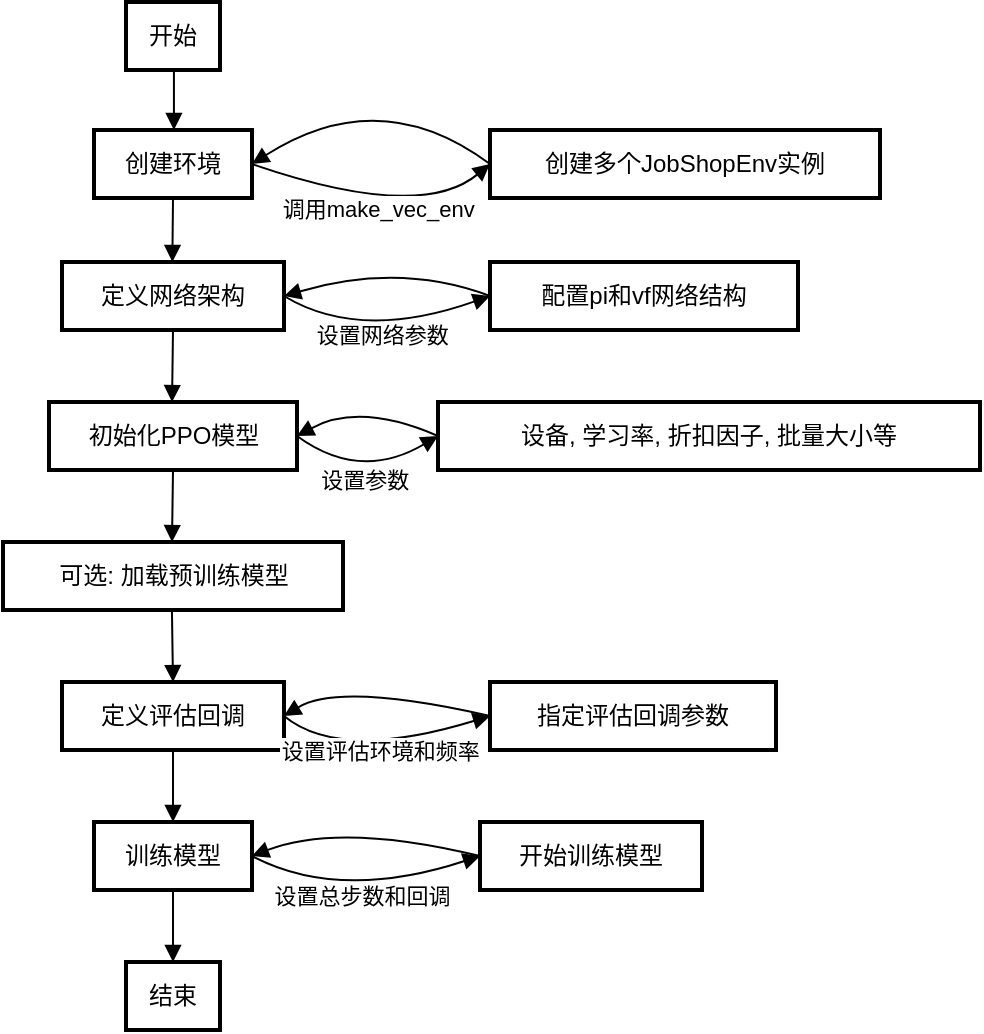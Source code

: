 <mxfile version="24.0.2" type="github">
  <diagram name="第 1 页" id="WZUUEtEiYAOvaGIoUnwS">
    <mxGraphModel dx="1060" dy="673" grid="1" gridSize="10" guides="1" tooltips="1" connect="1" arrows="1" fold="1" page="1" pageScale="1" pageWidth="827" pageHeight="1169" math="0" shadow="0">
      <root>
        <mxCell id="0" />
        <mxCell id="1" parent="0" />
        <mxCell id="pIG3mD20uddqKCPywI0W-1" value="开始" style="whiteSpace=wrap;strokeWidth=2;" vertex="1" parent="1">
          <mxGeometry x="373" y="40" width="47" height="34" as="geometry" />
        </mxCell>
        <mxCell id="pIG3mD20uddqKCPywI0W-2" value="创建环境" style="whiteSpace=wrap;strokeWidth=2;" vertex="1" parent="1">
          <mxGeometry x="357" y="104" width="79" height="34" as="geometry" />
        </mxCell>
        <mxCell id="pIG3mD20uddqKCPywI0W-3" value="定义网络架构" style="whiteSpace=wrap;strokeWidth=2;" vertex="1" parent="1">
          <mxGeometry x="341" y="170" width="111" height="34" as="geometry" />
        </mxCell>
        <mxCell id="pIG3mD20uddqKCPywI0W-4" value="初始化PPO模型" style="whiteSpace=wrap;strokeWidth=2;" vertex="1" parent="1">
          <mxGeometry x="334.5" y="240" width="124" height="34" as="geometry" />
        </mxCell>
        <mxCell id="pIG3mD20uddqKCPywI0W-5" value="可选: 加载预训练模型" style="whiteSpace=wrap;strokeWidth=2;" vertex="1" parent="1">
          <mxGeometry x="311.5" y="310" width="170" height="34" as="geometry" />
        </mxCell>
        <mxCell id="pIG3mD20uddqKCPywI0W-6" value="定义评估回调" style="whiteSpace=wrap;strokeWidth=2;" vertex="1" parent="1">
          <mxGeometry x="341" y="380" width="111" height="34" as="geometry" />
        </mxCell>
        <mxCell id="pIG3mD20uddqKCPywI0W-7" value="训练模型" style="whiteSpace=wrap;strokeWidth=2;" vertex="1" parent="1">
          <mxGeometry x="357" y="450" width="79" height="34" as="geometry" />
        </mxCell>
        <mxCell id="pIG3mD20uddqKCPywI0W-8" value="结束" style="whiteSpace=wrap;strokeWidth=2;" vertex="1" parent="1">
          <mxGeometry x="373" y="520" width="47" height="34" as="geometry" />
        </mxCell>
        <mxCell id="pIG3mD20uddqKCPywI0W-9" value="创建多个JobShopEnv实例" style="whiteSpace=wrap;strokeWidth=2;" vertex="1" parent="1">
          <mxGeometry x="555" y="104" width="195" height="34" as="geometry" />
        </mxCell>
        <mxCell id="pIG3mD20uddqKCPywI0W-10" value="配置pi和vf网络结构" style="whiteSpace=wrap;strokeWidth=2;" vertex="1" parent="1">
          <mxGeometry x="555" y="170" width="154" height="34" as="geometry" />
        </mxCell>
        <mxCell id="pIG3mD20uddqKCPywI0W-11" value="设备, 学习率, 折扣因子, 批量大小等" style="whiteSpace=wrap;strokeWidth=2;" vertex="1" parent="1">
          <mxGeometry x="529" y="240" width="271" height="34" as="geometry" />
        </mxCell>
        <mxCell id="pIG3mD20uddqKCPywI0W-12" value="指定评估回调参数" style="whiteSpace=wrap;strokeWidth=2;" vertex="1" parent="1">
          <mxGeometry x="555" y="380" width="143" height="34" as="geometry" />
        </mxCell>
        <mxCell id="pIG3mD20uddqKCPywI0W-13" value="开始训练模型" style="whiteSpace=wrap;strokeWidth=2;" vertex="1" parent="1">
          <mxGeometry x="550" y="450" width="111" height="34" as="geometry" />
        </mxCell>
        <mxCell id="pIG3mD20uddqKCPywI0W-14" value="" style="curved=1;startArrow=none;endArrow=block;exitX=0.51;exitY=0.985;entryX=0.506;entryY=-0.015;rounded=0;" edge="1" parent="1" source="pIG3mD20uddqKCPywI0W-1" target="pIG3mD20uddqKCPywI0W-2">
          <mxGeometry relative="1" as="geometry">
            <Array as="points" />
          </mxGeometry>
        </mxCell>
        <mxCell id="pIG3mD20uddqKCPywI0W-15" value="" style="curved=1;startArrow=none;endArrow=block;exitX=0.5;exitY=1;entryX=0.497;entryY=-0.015;rounded=0;exitDx=0;exitDy=0;" edge="1" parent="1" source="pIG3mD20uddqKCPywI0W-2" target="pIG3mD20uddqKCPywI0W-3">
          <mxGeometry relative="1" as="geometry">
            <Array as="points" />
          </mxGeometry>
        </mxCell>
        <mxCell id="pIG3mD20uddqKCPywI0W-16" value="" style="curved=0;startArrow=none;endArrow=block;exitX=0.5;exitY=1;entryX=0.496;entryY=-0.015;rounded=0;exitDx=0;exitDy=0;" edge="1" parent="1" source="pIG3mD20uddqKCPywI0W-3" target="pIG3mD20uddqKCPywI0W-4">
          <mxGeometry relative="1" as="geometry">
            <Array as="points" />
          </mxGeometry>
        </mxCell>
        <mxCell id="pIG3mD20uddqKCPywI0W-17" value="" style="curved=0;startArrow=none;endArrow=block;entryX=0.497;entryY=-0.015;rounded=0;exitX=0.5;exitY=1;exitDx=0;exitDy=0;" edge="1" parent="1" source="pIG3mD20uddqKCPywI0W-4" target="pIG3mD20uddqKCPywI0W-5">
          <mxGeometry relative="1" as="geometry">
            <Array as="points" />
            <mxPoint x="396" y="350" as="sourcePoint" />
          </mxGeometry>
        </mxCell>
        <mxCell id="pIG3mD20uddqKCPywI0W-18" value="" style="curved=1;startArrow=none;endArrow=block;exitX=0.497;exitY=0.971;entryX=0.5;entryY=0;rounded=0;" edge="1" parent="1" source="pIG3mD20uddqKCPywI0W-5" target="pIG3mD20uddqKCPywI0W-6">
          <mxGeometry relative="1" as="geometry">
            <Array as="points" />
          </mxGeometry>
        </mxCell>
        <mxCell id="pIG3mD20uddqKCPywI0W-19" value="" style="curved=1;startArrow=none;endArrow=block;exitX=0.5;exitY=1;entryX=0.5;entryY=0;rounded=0;exitDx=0;exitDy=0;" edge="1" parent="1" source="pIG3mD20uddqKCPywI0W-6" target="pIG3mD20uddqKCPywI0W-7">
          <mxGeometry relative="1" as="geometry">
            <Array as="points" />
          </mxGeometry>
        </mxCell>
        <mxCell id="pIG3mD20uddqKCPywI0W-20" value="" style="curved=1;startArrow=none;endArrow=block;exitX=0.5;exitY=1;entryX=0.5;entryY=0;rounded=0;exitDx=0;exitDy=0;" edge="1" parent="1" source="pIG3mD20uddqKCPywI0W-7" target="pIG3mD20uddqKCPywI0W-8">
          <mxGeometry relative="1" as="geometry">
            <Array as="points" />
          </mxGeometry>
        </mxCell>
        <mxCell id="pIG3mD20uddqKCPywI0W-21" value="调用make_vec_env" style="curved=1;startArrow=none;endArrow=block;exitX=1;exitY=0.5;entryX=0;entryY=0.5;rounded=0;exitDx=0;exitDy=0;entryDx=0;entryDy=0;" edge="1" parent="1" source="pIG3mD20uddqKCPywI0W-2" target="pIG3mD20uddqKCPywI0W-9">
          <mxGeometry relative="1" as="geometry">
            <Array as="points">
              <mxPoint x="520" y="150" />
            </Array>
          </mxGeometry>
        </mxCell>
        <mxCell id="pIG3mD20uddqKCPywI0W-22" value="" style="curved=1;startArrow=none;endArrow=block;exitX=0;exitY=0.5;entryX=1;entryY=0.5;rounded=0;entryDx=0;entryDy=0;exitDx=0;exitDy=0;" edge="1" parent="1" source="pIG3mD20uddqKCPywI0W-9" target="pIG3mD20uddqKCPywI0W-2">
          <mxGeometry relative="1" as="geometry">
            <Array as="points">
              <mxPoint x="500" y="80" />
            </Array>
          </mxGeometry>
        </mxCell>
        <mxCell id="pIG3mD20uddqKCPywI0W-23" value="设置网络参数" style="curved=1;startArrow=none;endArrow=block;rounded=0;exitX=1;exitY=0.5;exitDx=0;exitDy=0;entryX=0;entryY=0.5;entryDx=0;entryDy=0;" edge="1" parent="1" source="pIG3mD20uddqKCPywI0W-3" target="pIG3mD20uddqKCPywI0W-10">
          <mxGeometry relative="1" as="geometry">
            <Array as="points">
              <mxPoint x="490" y="210" />
            </Array>
            <mxPoint x="408" y="204" as="sourcePoint" />
            <mxPoint x="590" y="197" as="targetPoint" />
          </mxGeometry>
        </mxCell>
        <mxCell id="pIG3mD20uddqKCPywI0W-24" value="" style="curved=1;startArrow=none;endArrow=block;entryX=1;entryY=0.5;rounded=0;entryDx=0;entryDy=0;exitX=0;exitY=0.5;exitDx=0;exitDy=0;" edge="1" parent="1" source="pIG3mD20uddqKCPywI0W-10" target="pIG3mD20uddqKCPywI0W-3">
          <mxGeometry relative="1" as="geometry">
            <Array as="points">
              <mxPoint x="510" y="170" />
            </Array>
            <mxPoint x="590" y="200" as="sourcePoint" />
          </mxGeometry>
        </mxCell>
        <mxCell id="pIG3mD20uddqKCPywI0W-25" value="设置参数" style="curved=1;startArrow=none;endArrow=block;exitX=1;exitY=0.5;entryX=0;entryY=0.5;rounded=0;entryDx=0;entryDy=0;exitDx=0;exitDy=0;" edge="1" parent="1" source="pIG3mD20uddqKCPywI0W-4" target="pIG3mD20uddqKCPywI0W-11">
          <mxGeometry relative="1" as="geometry">
            <Array as="points">
              <mxPoint x="490" y="280" />
            </Array>
          </mxGeometry>
        </mxCell>
        <mxCell id="pIG3mD20uddqKCPywI0W-26" value="" style="curved=1;startArrow=none;endArrow=block;exitX=0;exitY=0.5;entryX=1;entryY=0.5;rounded=0;exitDx=0;exitDy=0;entryDx=0;entryDy=0;" edge="1" parent="1" source="pIG3mD20uddqKCPywI0W-11" target="pIG3mD20uddqKCPywI0W-4">
          <mxGeometry relative="1" as="geometry">
            <Array as="points">
              <mxPoint x="490" y="240" />
            </Array>
          </mxGeometry>
        </mxCell>
        <mxCell id="pIG3mD20uddqKCPywI0W-27" value="设置评估环境和频率" style="curved=1;startArrow=none;endArrow=block;exitX=1;exitY=0.5;entryX=0;entryY=0.5;rounded=0;entryDx=0;entryDy=0;exitDx=0;exitDy=0;" edge="1" parent="1" source="pIG3mD20uddqKCPywI0W-6" target="pIG3mD20uddqKCPywI0W-12">
          <mxGeometry relative="1" as="geometry">
            <Array as="points">
              <mxPoint x="480" y="420" />
            </Array>
          </mxGeometry>
        </mxCell>
        <mxCell id="pIG3mD20uddqKCPywI0W-28" value="" style="curved=1;startArrow=none;endArrow=block;exitX=0;exitY=0.5;entryX=1;entryY=0.5;rounded=0;entryDx=0;entryDy=0;exitDx=0;exitDy=0;" edge="1" parent="1" source="pIG3mD20uddqKCPywI0W-12" target="pIG3mD20uddqKCPywI0W-6">
          <mxGeometry relative="1" as="geometry">
            <Array as="points">
              <mxPoint x="480" y="380" />
            </Array>
          </mxGeometry>
        </mxCell>
        <mxCell id="pIG3mD20uddqKCPywI0W-29" value="设置总步数和回调" style="curved=1;startArrow=none;endArrow=block;exitX=1;exitY=0.5;entryX=0;entryY=0.5;rounded=0;entryDx=0;entryDy=0;exitDx=0;exitDy=0;" edge="1" parent="1" source="pIG3mD20uddqKCPywI0W-7" target="pIG3mD20uddqKCPywI0W-13">
          <mxGeometry relative="1" as="geometry">
            <Array as="points">
              <mxPoint x="480" y="490" />
            </Array>
          </mxGeometry>
        </mxCell>
        <mxCell id="pIG3mD20uddqKCPywI0W-30" value="" style="curved=1;startArrow=none;endArrow=block;exitX=0;exitY=0.5;entryX=1;entryY=0.5;rounded=0;entryDx=0;entryDy=0;exitDx=0;exitDy=0;" edge="1" parent="1" source="pIG3mD20uddqKCPywI0W-13" target="pIG3mD20uddqKCPywI0W-7">
          <mxGeometry relative="1" as="geometry">
            <Array as="points">
              <mxPoint x="480" y="450" />
            </Array>
          </mxGeometry>
        </mxCell>
      </root>
    </mxGraphModel>
  </diagram>
</mxfile>
